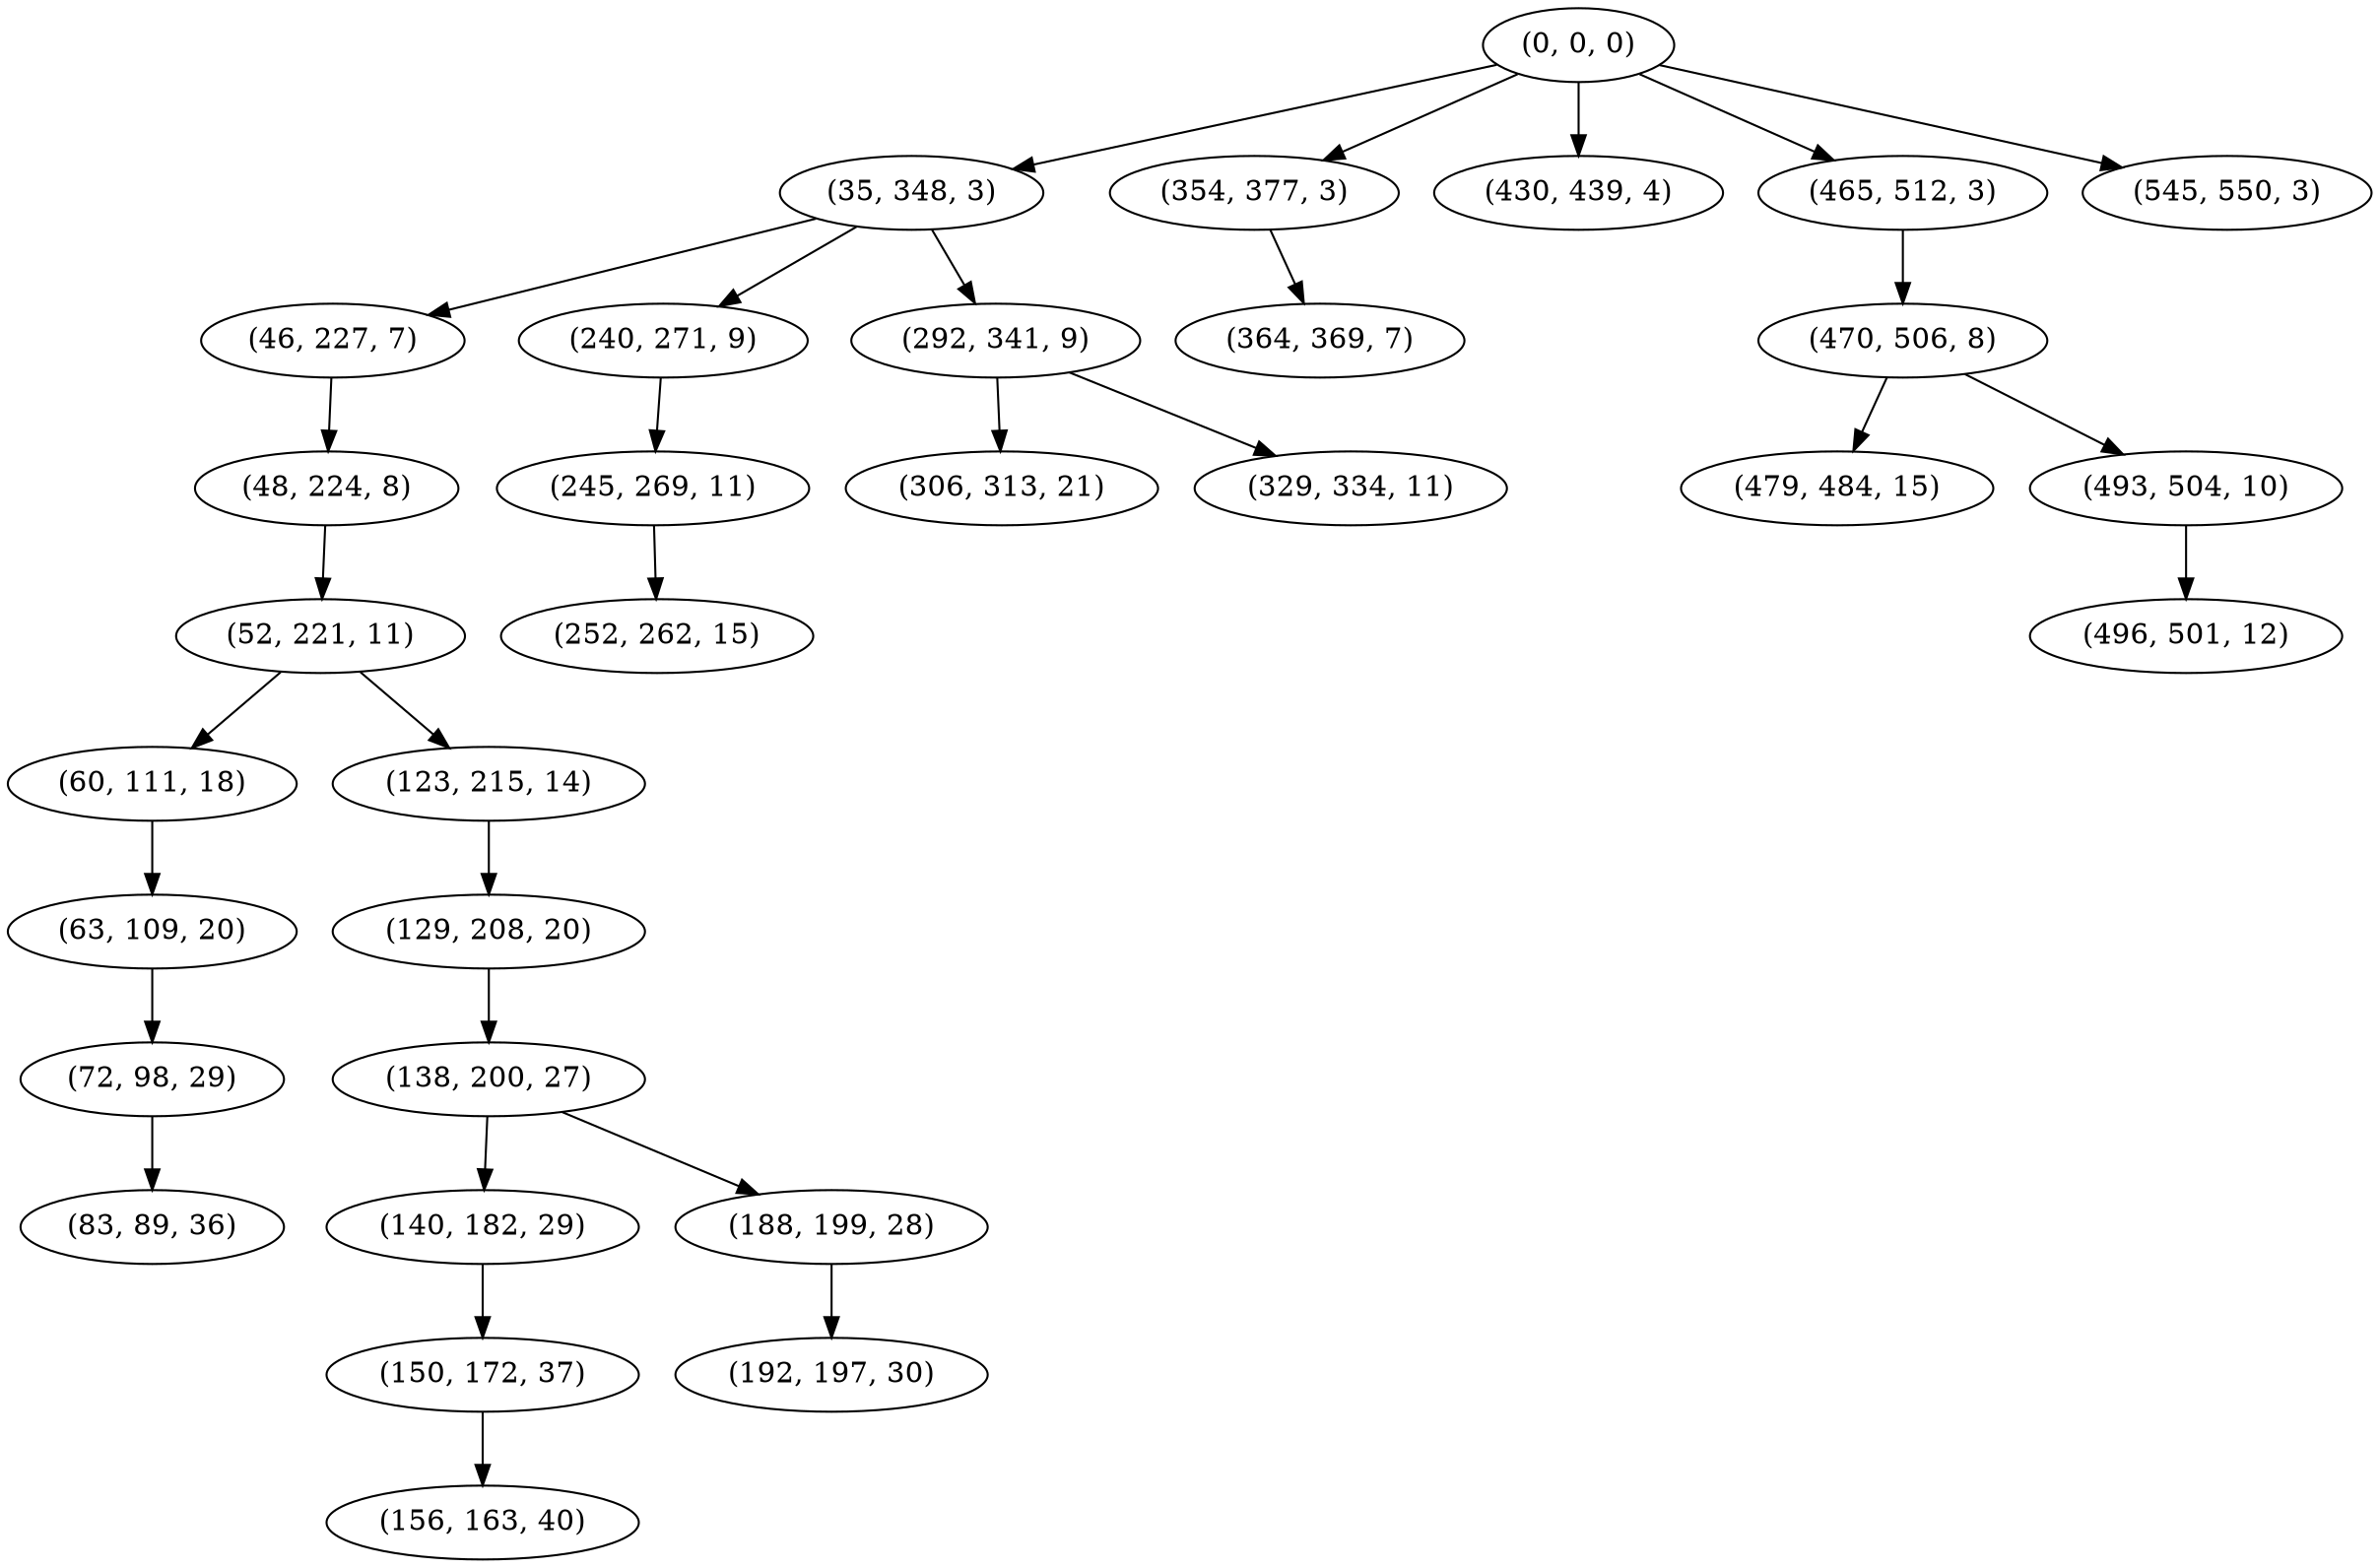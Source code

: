 digraph tree {
    "(0, 0, 0)";
    "(35, 348, 3)";
    "(46, 227, 7)";
    "(48, 224, 8)";
    "(52, 221, 11)";
    "(60, 111, 18)";
    "(63, 109, 20)";
    "(72, 98, 29)";
    "(83, 89, 36)";
    "(123, 215, 14)";
    "(129, 208, 20)";
    "(138, 200, 27)";
    "(140, 182, 29)";
    "(150, 172, 37)";
    "(156, 163, 40)";
    "(188, 199, 28)";
    "(192, 197, 30)";
    "(240, 271, 9)";
    "(245, 269, 11)";
    "(252, 262, 15)";
    "(292, 341, 9)";
    "(306, 313, 21)";
    "(329, 334, 11)";
    "(354, 377, 3)";
    "(364, 369, 7)";
    "(430, 439, 4)";
    "(465, 512, 3)";
    "(470, 506, 8)";
    "(479, 484, 15)";
    "(493, 504, 10)";
    "(496, 501, 12)";
    "(545, 550, 3)";
    "(0, 0, 0)" -> "(35, 348, 3)";
    "(0, 0, 0)" -> "(354, 377, 3)";
    "(0, 0, 0)" -> "(430, 439, 4)";
    "(0, 0, 0)" -> "(465, 512, 3)";
    "(0, 0, 0)" -> "(545, 550, 3)";
    "(35, 348, 3)" -> "(46, 227, 7)";
    "(35, 348, 3)" -> "(240, 271, 9)";
    "(35, 348, 3)" -> "(292, 341, 9)";
    "(46, 227, 7)" -> "(48, 224, 8)";
    "(48, 224, 8)" -> "(52, 221, 11)";
    "(52, 221, 11)" -> "(60, 111, 18)";
    "(52, 221, 11)" -> "(123, 215, 14)";
    "(60, 111, 18)" -> "(63, 109, 20)";
    "(63, 109, 20)" -> "(72, 98, 29)";
    "(72, 98, 29)" -> "(83, 89, 36)";
    "(123, 215, 14)" -> "(129, 208, 20)";
    "(129, 208, 20)" -> "(138, 200, 27)";
    "(138, 200, 27)" -> "(140, 182, 29)";
    "(138, 200, 27)" -> "(188, 199, 28)";
    "(140, 182, 29)" -> "(150, 172, 37)";
    "(150, 172, 37)" -> "(156, 163, 40)";
    "(188, 199, 28)" -> "(192, 197, 30)";
    "(240, 271, 9)" -> "(245, 269, 11)";
    "(245, 269, 11)" -> "(252, 262, 15)";
    "(292, 341, 9)" -> "(306, 313, 21)";
    "(292, 341, 9)" -> "(329, 334, 11)";
    "(354, 377, 3)" -> "(364, 369, 7)";
    "(465, 512, 3)" -> "(470, 506, 8)";
    "(470, 506, 8)" -> "(479, 484, 15)";
    "(470, 506, 8)" -> "(493, 504, 10)";
    "(493, 504, 10)" -> "(496, 501, 12)";
}
